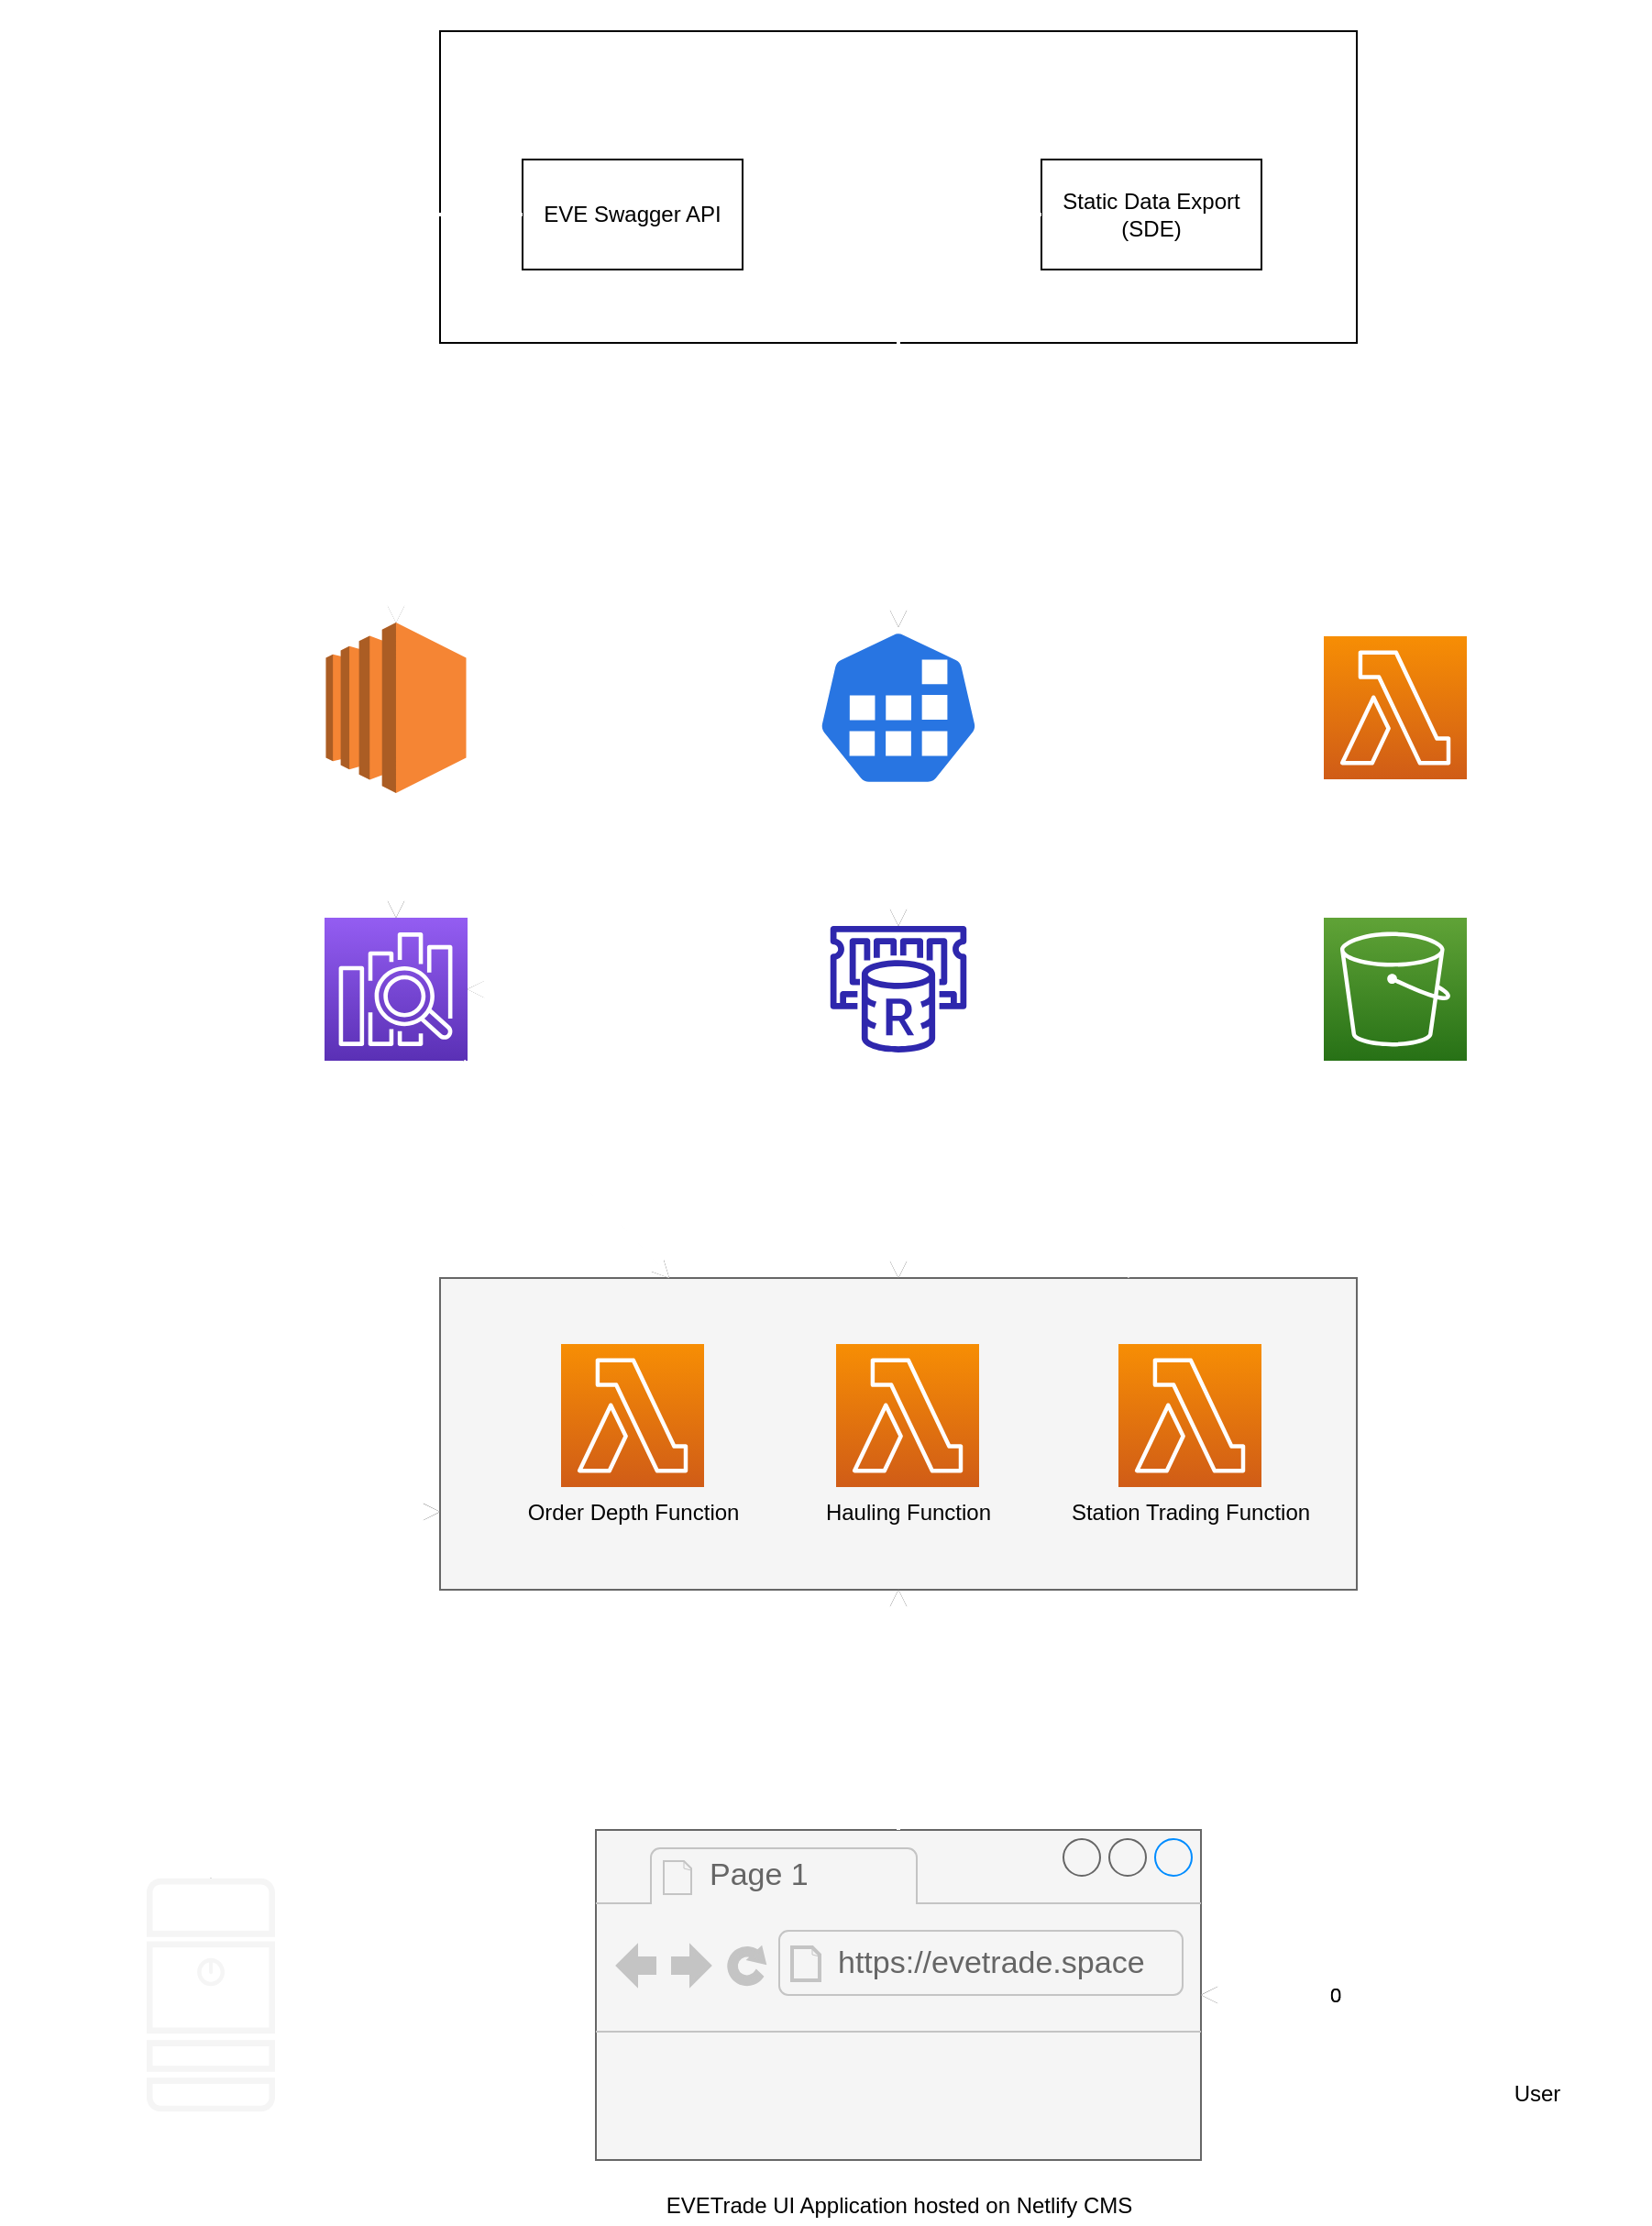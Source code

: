 <mxfile>
    <diagram id="qZGXsCtWok9NLsqaod5S" name="Page-1">
        <mxGraphModel dx="2638" dy="2237" grid="1" gridSize="10" guides="1" tooltips="1" connect="1" arrows="1" fold="1" page="1" pageScale="1" pageWidth="850" pageHeight="1100" math="0" shadow="0">
            <root>
                <mxCell id="0"/>
                <mxCell id="1" parent="0"/>
                <mxCell id="6" value="0" style="edgeStyle=none;html=1;labelBackgroundColor=none;" parent="1" source="2" target="3" edge="1">
                    <mxGeometry relative="1" as="geometry"/>
                </mxCell>
                <mxCell id="2" value="User" style="sketch=0;aspect=fixed;pointerEvents=1;shadow=0;dashed=0;html=1;strokeColor=none;labelPosition=center;verticalLabelPosition=bottom;verticalAlign=top;align=center;fillColor=#FFFFFF;shape=mxgraph.azure.user;labelBackgroundColor=none;" parent="1" vertex="1">
                    <mxGeometry x="805" y="-33" width="75.2" height="80" as="geometry"/>
                </mxCell>
                <mxCell id="10" value="" style="rounded=0;whiteSpace=wrap;html=1;align=left;labelBackgroundColor=none;fillColor=#f5f5f5;fontColor=#333333;strokeColor=#666666;" parent="1" vertex="1">
                    <mxGeometry x="245" y="-384" width="500" height="170" as="geometry"/>
                </mxCell>
                <mxCell id="11" value="Order Depth Function" style="sketch=0;points=[[0,0,0],[0.25,0,0],[0.5,0,0],[0.75,0,0],[1,0,0],[0,1,0],[0.25,1,0],[0.5,1,0],[0.75,1,0],[1,1,0],[0,0.25,0],[0,0.5,0],[0,0.75,0],[1,0.25,0],[1,0.5,0],[1,0.75,0]];outlineConnect=0;fontColor=#030303;gradientColor=#F78E04;gradientDirection=north;fillColor=#D05C17;strokeColor=#ffffff;dashed=0;verticalLabelPosition=bottom;verticalAlign=top;align=center;html=1;fontSize=12;fontStyle=0;aspect=fixed;shape=mxgraph.aws4.resourceIcon;resIcon=mxgraph.aws4.lambda;labelBackgroundColor=none;" parent="1" vertex="1">
                    <mxGeometry x="311" y="-348" width="78" height="78" as="geometry"/>
                </mxCell>
                <mxCell id="12" value="Hauling Function" style="sketch=0;points=[[0,0,0],[0.25,0,0],[0.5,0,0],[0.75,0,0],[1,0,0],[0,1,0],[0.25,1,0],[0.5,1,0],[0.75,1,0],[1,1,0],[0,0.25,0],[0,0.5,0],[0,0.75,0],[1,0.25,0],[1,0.5,0],[1,0.75,0]];outlineConnect=0;fontColor=#030303;gradientColor=#F78E04;gradientDirection=north;fillColor=#D05C17;strokeColor=#ffffff;dashed=0;verticalLabelPosition=bottom;verticalAlign=top;align=center;html=1;fontSize=12;fontStyle=0;aspect=fixed;shape=mxgraph.aws4.resourceIcon;resIcon=mxgraph.aws4.lambda;labelBackgroundColor=none;" parent="1" vertex="1">
                    <mxGeometry x="461" y="-348" width="78" height="78" as="geometry"/>
                </mxCell>
                <mxCell id="13" value="Station Trading Function" style="sketch=0;points=[[0,0,0],[0.25,0,0],[0.5,0,0],[0.75,0,0],[1,0,0],[0,1,0],[0.25,1,0],[0.5,1,0],[0.75,1,0],[1,1,0],[0,0.25,0],[0,0.5,0],[0,0.75,0],[1,0.25,0],[1,0.5,0],[1,0.75,0]];outlineConnect=0;fontColor=#030303;gradientColor=#F78E04;gradientDirection=north;fillColor=#D05C17;strokeColor=#ffffff;dashed=0;verticalLabelPosition=bottom;verticalAlign=top;align=center;html=1;fontSize=12;fontStyle=0;aspect=fixed;shape=mxgraph.aws4.resourceIcon;resIcon=mxgraph.aws4.lambda;labelBackgroundColor=none;" parent="1" vertex="1">
                    <mxGeometry x="615" y="-348" width="78" height="78" as="geometry"/>
                </mxCell>
                <mxCell id="15" value="AWS Lambda Serverless Functions&lt;br&gt;Connected via Lambda Invocation URLs" style="text;html=1;resizable=0;autosize=1;align=center;verticalAlign=middle;points=[];fillColor=none;strokeColor=none;rounded=0;labelBackgroundColor=none;fontColor=#FFFFFF;" parent="1" vertex="1">
                    <mxGeometry x="5" y="-324" width="230" height="30" as="geometry"/>
                </mxCell>
                <mxCell id="23" style="edgeStyle=none;html=1;entryX=0;entryY=0.75;entryDx=0;entryDy=0;fontColor=#FFFFFF;labelBackgroundColor=none;" parent="1" source="16" target="10" edge="1">
                    <mxGeometry relative="1" as="geometry">
                        <Array as="points">
                            <mxPoint x="120" y="-256"/>
                        </Array>
                    </mxGeometry>
                </mxCell>
                <mxCell id="16" value="Trade Finder Discord Bot (GCP)" style="sketch=0;points=[[0.015,0.015,0],[0.985,0.015,0],[0.985,0.985,0],[0.015,0.985,0],[0.25,0,0],[0.5,0,0],[0.75,0,0],[1,0.25,0],[1,0.5,0],[1,0.75,0],[0.75,1,0],[0.5,1,0],[0.25,1,0],[0,0.75,0],[0,0.5,0],[0,0.25,0]];verticalLabelPosition=bottom;html=1;verticalAlign=top;aspect=fixed;align=center;pointerEvents=1;shape=mxgraph.cisco19.server;fillColor=#f5f5f5;strokeColor=#666666;fontColor=#FFFFFF;labelBackgroundColor=none;" parent="1" vertex="1">
                    <mxGeometry x="85" y="-56.63" width="70" height="127.27" as="geometry"/>
                </mxCell>
                <mxCell id="17" value="" style="group;labelBackgroundColor=none;" parent="1" vertex="1" connectable="0">
                    <mxGeometry x="330" y="-83" width="330" height="215" as="geometry"/>
                </mxCell>
                <mxCell id="3" value="" style="strokeWidth=1;shadow=0;dashed=0;align=center;html=1;shape=mxgraph.mockup.containers.browserWindow;rSize=0;strokeColor=#666666;strokeColor2=#008cff;strokeColor3=#c4c4c4;mainText=,;recursiveResize=0;fillColor=#f5f5f5;fontColor=#333333;labelBackgroundColor=none;" parent="17" vertex="1">
                    <mxGeometry width="330" height="180" as="geometry"/>
                </mxCell>
                <mxCell id="4" value="Page 1" style="strokeWidth=1;shadow=0;dashed=0;align=center;html=1;shape=mxgraph.mockup.containers.anchor;fontSize=17;fontColor=#666666;align=left;labelBackgroundColor=none;" parent="3" vertex="1">
                    <mxGeometry x="60" y="12" width="110" height="26" as="geometry"/>
                </mxCell>
                <mxCell id="5" value="https://evetrade.space" style="strokeWidth=1;shadow=0;dashed=0;align=center;html=1;shape=mxgraph.mockup.containers.anchor;rSize=0;fontSize=17;fontColor=#666666;align=left;labelBackgroundColor=none;" parent="3" vertex="1">
                    <mxGeometry x="130" y="60" width="250" height="26" as="geometry"/>
                </mxCell>
                <mxCell id="7" value="EVETrade UI Application hosted on Netlify CMS" style="text;html=1;resizable=0;autosize=1;align=center;verticalAlign=middle;points=[];fillColor=none;strokeColor=none;rounded=0;labelBackgroundColor=none;" parent="17" vertex="1">
                    <mxGeometry x="30" y="195" width="270" height="20" as="geometry"/>
                </mxCell>
                <mxCell id="22" style="edgeStyle=none;html=1;entryX=0.5;entryY=1;entryDx=0;entryDy=0;labelBackgroundColor=none;fontColor=#FFFFFF;" parent="1" source="3" target="10" edge="1">
                    <mxGeometry relative="1" as="geometry"/>
                </mxCell>
                <mxCell id="26" value="Historic Volume Data is pulled &lt;br&gt;for station trading" style="edgeStyle=none;html=1;entryX=0.5;entryY=0;entryDx=0;entryDy=0;fontColor=#FFFFFF;labelBackgroundColor=none;" parent="1" source="25" target="10" edge="1">
                    <mxGeometry relative="1" as="geometry"/>
                </mxCell>
                <mxCell id="25" value="Redis Cache" style="sketch=0;outlineConnect=0;fontColor=#FFFFFF;gradientColor=none;fillColor=#2E27AD;strokeColor=none;dashed=0;verticalLabelPosition=middle;verticalAlign=middle;align=right;html=1;fontSize=12;fontStyle=0;aspect=fixed;pointerEvents=1;shape=mxgraph.aws4.elasticache_for_redis;labelBackgroundColor=none;labelPosition=left;" parent="1" vertex="1">
                    <mxGeometry x="456" y="-576" width="78" height="69" as="geometry"/>
                </mxCell>
                <mxCell id="33" value="Static Data Export Files (JSON)&lt;br style=&quot;font-size: 11px;&quot;&gt;Used for common universe data" style="edgeStyle=none;html=1;entryX=0.75;entryY=0;entryDx=0;entryDy=0;fontColor=#FFFFFF;labelBackgroundColor=none;strokeColor=#FFFFFF;strokeWidth=2;fontStyle=0;spacing=3;fontSize=11;" parent="1" source="27" target="10" edge="1">
                    <mxGeometry relative="1" as="geometry"/>
                </mxCell>
                <mxCell id="27" value="S3 Bucket" style="sketch=0;points=[[0,0,0],[0.25,0,0],[0.5,0,0],[0.75,0,0],[1,0,0],[0,1,0],[0.25,1,0],[0.5,1,0],[0.75,1,0],[1,1,0],[0,0.25,0],[0,0.5,0],[0,0.75,0],[1,0.25,0],[1,0.5,0],[1,0.75,0]];outlineConnect=0;fontColor=#FFFFFF;gradientColor=#60A337;gradientDirection=north;fillColor=#277116;strokeColor=#ffffff;dashed=0;verticalLabelPosition=middle;verticalAlign=middle;align=right;html=1;fontSize=12;fontStyle=0;aspect=fixed;shape=mxgraph.aws4.resourceIcon;resIcon=mxgraph.aws4.s3;labelBackgroundColor=none;labelPosition=left;" parent="1" vertex="1">
                    <mxGeometry x="727" y="-580.5" width="78" height="78" as="geometry"/>
                </mxCell>
                <mxCell id="30" value="Marked and Jump Data &lt;br&gt;pulled for analysis" style="edgeStyle=none;html=1;entryX=0.25;entryY=0;entryDx=0;entryDy=0;fontColor=#FFFFFF;labelBackgroundColor=none;" parent="1" source="29" target="10" edge="1">
                    <mxGeometry relative="1" as="geometry"/>
                </mxCell>
                <mxCell id="29" value="Elasticsearch 7.10" style="sketch=0;points=[[0,0,0],[0.25,0,0],[0.5,0,0],[0.75,0,0],[1,0,0],[0,1,0],[0.25,1,0],[0.5,1,0],[0.75,1,0],[1,1,0],[0,0.25,0],[0,0.5,0],[0,0.75,0],[1,0.25,0],[1,0.5,0],[1,0.75,0]];outlineConnect=0;fontColor=#FFFFFF;gradientColor=#945DF2;gradientDirection=north;fillColor=#5A30B5;strokeColor=#ffffff;dashed=0;verticalLabelPosition=middle;verticalAlign=middle;align=right;html=1;fontSize=12;fontStyle=0;aspect=fixed;shape=mxgraph.aws4.resourceIcon;resIcon=mxgraph.aws4.elasticsearch_service;labelBackgroundColor=none;labelPosition=left;" parent="1" vertex="1">
                    <mxGeometry x="182" y="-580.5" width="78" height="78" as="geometry"/>
                </mxCell>
                <mxCell id="35" style="edgeStyle=none;html=1;entryX=0.5;entryY=0;entryDx=0;entryDy=0;entryPerimeter=0;fontColor=#FFFFFF;labelBackgroundColor=none;strokeColor=#FFFFFF;strokeWidth=2;fontStyle=0;spacing=3;fontSize=11;" parent="1" source="34" target="27" edge="1">
                    <mxGeometry relative="1" as="geometry"/>
                </mxCell>
                <mxCell id="34" value="SDE Sync Service" style="sketch=0;points=[[0,0,0],[0.25,0,0],[0.5,0,0],[0.75,0,0],[1,0,0],[0,1,0],[0.25,1,0],[0.5,1,0],[0.75,1,0],[1,1,0],[0,0.25,0],[0,0.5,0],[0,0.75,0],[1,0.25,0],[1,0.5,0],[1,0.75,0]];outlineConnect=0;fontColor=#FFFFFF;gradientColor=#F78E04;gradientDirection=north;fillColor=#D05C17;strokeColor=#ffffff;dashed=0;verticalLabelPosition=middle;verticalAlign=middle;align=left;html=1;fontSize=12;fontStyle=0;aspect=fixed;shape=mxgraph.aws4.resourceIcon;resIcon=mxgraph.aws4.lambda;labelBackgroundColor=none;labelPosition=right;" parent="1" vertex="1">
                    <mxGeometry x="727" y="-734" width="78" height="78" as="geometry"/>
                </mxCell>
                <mxCell id="37" style="edgeStyle=none;html=1;entryX=0;entryY=0.5;entryDx=0;entryDy=0;entryPerimeter=0;fontColor=#FFFFFF;labelBackgroundColor=none;strokeColor=#FFFFFF;strokeWidth=2;fontStyle=0;spacing=3;fontSize=11;" parent="1" source="36" target="34" edge="1">
                    <mxGeometry relative="1" as="geometry"/>
                </mxCell>
                <mxCell id="38" value="Ingest Historic Volumes&lt;br&gt;(Every few hours)" style="edgeStyle=none;html=1;fontColor=#FFFFFF;labelBackgroundColor=none;" parent="1" source="36" target="25" edge="1">
                    <mxGeometry relative="1" as="geometry"/>
                </mxCell>
                <mxCell id="39" style="edgeStyle=none;html=1;entryX=1;entryY=0.5;entryDx=0;entryDy=0;entryPerimeter=0;fontColor=#FFFFFF;labelBackgroundColor=none;" parent="1" source="36" target="29" edge="1">
                    <mxGeometry relative="1" as="geometry">
                        <Array as="points">
                            <mxPoint x="345" y="-695"/>
                            <mxPoint x="345" y="-541"/>
                        </Array>
                    </mxGeometry>
                </mxCell>
                <mxCell id="40" value="Ingest Route &lt;br&gt;Jump Data&lt;br&gt;(As Needed)" style="edgeLabel;html=1;align=center;verticalAlign=middle;resizable=0;points=[];fontColor=#FFFFFF;labelBackgroundColor=none;" parent="39" vertex="1" connectable="0">
                    <mxGeometry x="-0.022" y="-1" relative="1" as="geometry">
                        <mxPoint as="offset"/>
                    </mxGeometry>
                </mxCell>
                <mxCell id="36" value="GitHub Action:&lt;br&gt;Resource Cache" style="sketch=0;html=1;dashed=0;whitespace=wrap;fillColor=#2875E2;strokeColor=#ffffff;points=[[0.005,0.63,0],[0.1,0.2,0],[0.9,0.2,0],[0.5,0,0],[0.995,0.63,0],[0.72,0.99,0],[0.5,1,0],[0.28,0.99,0]];shape=mxgraph.kubernetes.icon;prIcon=job;labelBackgroundColor=none;fontColor=#FFFFFF;labelPosition=right;verticalLabelPosition=top;align=left;verticalAlign=bottom;" parent="1" vertex="1">
                    <mxGeometry x="450.5" y="-739" width="89" height="88" as="geometry"/>
                </mxCell>
                <mxCell id="42" style="edgeStyle=none;html=1;entryX=0.5;entryY=0;entryDx=0;entryDy=0;entryPerimeter=0;fontColor=#FFFFFF;labelBackgroundColor=none;" parent="1" source="41" target="29" edge="1">
                    <mxGeometry relative="1" as="geometry"/>
                </mxCell>
                <mxCell id="41" value="Sync Service (Heroku)&lt;br&gt;Ingests Data Every Minute" style="outlineConnect=0;dashed=0;verticalLabelPosition=middle;verticalAlign=middle;align=right;html=1;shape=mxgraph.aws3.ec2;fillColor=#F58534;gradientColor=none;labelBackgroundColor=none;fontColor=#FFFFFF;labelPosition=left;" parent="1" vertex="1">
                    <mxGeometry x="182.75" y="-741.5" width="76.5" height="93" as="geometry"/>
                </mxCell>
                <mxCell id="44" value="&lt;font color=&quot;#ffffff&quot;&gt;EVE Developer Resources&lt;/font&gt;" style="rounded=0;whiteSpace=wrap;html=1;align=center;labelPosition=center;verticalLabelPosition=top;verticalAlign=bottom;labelBackgroundColor=none;" parent="1" vertex="1">
                    <mxGeometry x="245" y="-1064" width="500" height="170" as="geometry"/>
                </mxCell>
                <mxCell id="47" style="edgeStyle=none;html=1;entryX=0.5;entryY=0;entryDx=0;entryDy=0;entryPerimeter=0;fontColor=#030303;labelBackgroundColor=none;" parent="1" source="45" target="41" edge="1">
                    <mxGeometry relative="1" as="geometry">
                        <Array as="points">
                            <mxPoint x="221" y="-964"/>
                        </Array>
                    </mxGeometry>
                </mxCell>
                <mxCell id="45" value="EVE Swagger API" style="rounded=0;whiteSpace=wrap;html=1;labelBackgroundColor=none;" parent="1" vertex="1">
                    <mxGeometry x="290" y="-994" width="120" height="60" as="geometry"/>
                </mxCell>
                <mxCell id="50" style="edgeStyle=none;html=1;entryX=0.5;entryY=0;entryDx=0;entryDy=0;entryPerimeter=0;fontColor=#030303;labelBackgroundColor=none;" parent="1" source="48" target="36" edge="1">
                    <mxGeometry relative="1" as="geometry">
                        <Array as="points">
                            <mxPoint x="495" y="-964"/>
                        </Array>
                    </mxGeometry>
                </mxCell>
                <mxCell id="48" value="Static Data Export&lt;br&gt;(SDE)" style="rounded=0;whiteSpace=wrap;html=1;labelBackgroundColor=none;" parent="1" vertex="1">
                    <mxGeometry x="573" y="-994" width="120" height="60" as="geometry"/>
                </mxCell>
                <mxCell id="51" style="edgeStyle=none;html=1;entryX=0.5;entryY=0;entryDx=0;entryDy=0;entryPerimeter=0;fontColor=#FFFFFF;labelBackgroundColor=none;fillColor=#f5f5f5;strokeColor=#FFFFFF;strokeWidth=2;fontStyle=0;spacing=3;fontSize=11;" edge="1" parent="1">
                    <mxGeometry relative="1" as="geometry">
                        <Array as="points">
                            <mxPoint x="495" y="-964"/>
                        </Array>
                        <mxPoint x="573" y="-964" as="sourcePoint"/>
                        <mxPoint x="495" y="-739" as="targetPoint"/>
                    </mxGeometry>
                </mxCell>
                <mxCell id="52" style="edgeStyle=none;html=1;entryX=0.5;entryY=0;entryDx=0;entryDy=0;entryPerimeter=0;fontColor=#FFFFFF;labelBackgroundColor=none;strokeColor=#FFFFFF;strokeWidth=2;" edge="1" parent="1">
                    <mxGeometry relative="1" as="geometry">
                        <Array as="points">
                            <mxPoint x="221" y="-964"/>
                        </Array>
                        <mxPoint x="290" y="-964" as="sourcePoint"/>
                        <mxPoint x="221" y="-741.5" as="targetPoint"/>
                    </mxGeometry>
                </mxCell>
                <mxCell id="53" style="edgeStyle=none;html=1;entryX=1;entryY=0.5;entryDx=0;entryDy=0;entryPerimeter=0;fontColor=#FFFFFF;labelBackgroundColor=none;strokeColor=#FFFFFF;strokeWidth=2;" edge="1" parent="1">
                    <mxGeometry relative="1" as="geometry">
                        <Array as="points">
                            <mxPoint x="345" y="-695"/>
                            <mxPoint x="345" y="-541"/>
                        </Array>
                        <mxPoint x="450.5" y="-695" as="sourcePoint"/>
                        <mxPoint x="260" y="-541.5" as="targetPoint"/>
                    </mxGeometry>
                </mxCell>
                <mxCell id="54" value="Ingest Route &lt;br&gt;Jump Data&lt;br&gt;(As Needed)" style="edgeLabel;html=1;align=center;verticalAlign=middle;resizable=0;points=[];fontColor=#FFFFFF;labelBackgroundColor=none;" vertex="1" connectable="0" parent="53">
                    <mxGeometry x="-0.022" y="-1" relative="1" as="geometry">
                        <mxPoint as="offset"/>
                    </mxGeometry>
                </mxCell>
                <mxCell id="55" style="edgeStyle=none;html=1;entryX=0.5;entryY=0;entryDx=0;entryDy=0;entryPerimeter=0;fontColor=#FFFFFF;labelBackgroundColor=none;strokeColor=#FFFFFF;strokeWidth=2;fontStyle=0;spacing=3;fontSize=11;" edge="1" parent="1">
                    <mxGeometry relative="1" as="geometry">
                        <mxPoint x="221" y="-648.5" as="sourcePoint"/>
                        <mxPoint x="221" y="-580.5" as="targetPoint"/>
                    </mxGeometry>
                </mxCell>
                <mxCell id="56" value="Ingest Historic Volumes&lt;br style=&quot;font-size: 11px;&quot;&gt;(Every few hours)" style="edgeStyle=none;html=1;fontColor=#FFFFFF;labelBackgroundColor=none;strokeColor=#FFFFFF;strokeWidth=2;fontStyle=0;spacing=3;fontSize=11;" edge="1" parent="1">
                    <mxGeometry relative="1" as="geometry">
                        <mxPoint x="495" y="-651" as="sourcePoint"/>
                        <mxPoint x="495" y="-576" as="targetPoint"/>
                    </mxGeometry>
                </mxCell>
                <mxCell id="57" value="0" style="edgeStyle=none;html=1;labelBackgroundColor=none;strokeColor=#FFFFFF;strokeWidth=2;fontStyle=0;spacing=3;fontSize=11;" edge="1" parent="1">
                    <mxGeometry relative="1" as="geometry">
                        <mxPoint x="805" y="7" as="sourcePoint"/>
                        <mxPoint x="660" y="7" as="targetPoint"/>
                    </mxGeometry>
                </mxCell>
                <mxCell id="58" style="edgeStyle=none;html=1;entryX=0.5;entryY=1;entryDx=0;entryDy=0;labelBackgroundColor=none;fontColor=#FFFFFF;strokeColor=#FFFFFF;strokeWidth=2;fontStyle=0;spacing=3;fontSize=11;" edge="1" parent="1">
                    <mxGeometry relative="1" as="geometry">
                        <mxPoint x="495" y="-83" as="sourcePoint"/>
                        <mxPoint x="495" y="-214" as="targetPoint"/>
                    </mxGeometry>
                </mxCell>
                <mxCell id="59" style="edgeStyle=none;html=1;entryX=0;entryY=0.75;entryDx=0;entryDy=0;fontColor=#FFFFFF;labelBackgroundColor=none;strokeColor=#FFFFFF;strokeWidth=2;fontStyle=0;spacing=3;fontSize=11;" edge="1" parent="1">
                    <mxGeometry relative="1" as="geometry">
                        <Array as="points">
                            <mxPoint x="120" y="-256"/>
                        </Array>
                        <mxPoint x="120" y="-56.63" as="sourcePoint"/>
                        <mxPoint x="245" y="-256.5" as="targetPoint"/>
                    </mxGeometry>
                </mxCell>
                <mxCell id="60" value="Marked and Jump Data &lt;br style=&quot;font-size: 11px;&quot;&gt;pulled for analysis" style="edgeStyle=none;html=1;entryX=0.25;entryY=0;entryDx=0;entryDy=0;fontColor=#FFFFFF;labelBackgroundColor=none;strokeColor=#FFFFFF;strokeWidth=2;fontStyle=0;spacing=3;fontSize=11;" edge="1" parent="1">
                    <mxGeometry relative="1" as="geometry">
                        <mxPoint x="257.895" y="-502.5" as="sourcePoint"/>
                        <mxPoint x="370" y="-384" as="targetPoint"/>
                    </mxGeometry>
                </mxCell>
                <mxCell id="61" value="Historic Volume Data is pulled &lt;br style=&quot;font-size: 11px;&quot;&gt;for station trading" style="edgeStyle=none;html=1;entryX=0.5;entryY=0;entryDx=0;entryDy=0;fontColor=#FFFFFF;labelBackgroundColor=none;strokeColor=#FFFFFF;strokeWidth=2;fontStyle=0;spacing=3;fontSize=11;" edge="1" parent="1">
                    <mxGeometry relative="1" as="geometry">
                        <mxPoint x="495" y="-507" as="sourcePoint"/>
                        <mxPoint x="495" y="-384" as="targetPoint"/>
                    </mxGeometry>
                </mxCell>
                <mxCell id="62" style="edgeStyle=none;html=1;entryX=1;entryY=0.5;entryDx=0;entryDy=0;entryPerimeter=0;fontColor=#FFFFFF;labelBackgroundColor=none;strokeColor=#FFFFFF;strokeWidth=2;fontStyle=0;spacing=3;fontSize=11;" edge="1" parent="1">
                    <mxGeometry relative="1" as="geometry">
                        <Array as="points">
                            <mxPoint x="345" y="-695"/>
                            <mxPoint x="345" y="-541"/>
                        </Array>
                        <mxPoint x="450.5" y="-695" as="sourcePoint"/>
                        <mxPoint x="260" y="-541.5" as="targetPoint"/>
                    </mxGeometry>
                </mxCell>
                <mxCell id="63" value="Ingest Route &lt;br&gt;Jump Data&lt;br&gt;(As Needed)" style="edgeLabel;html=1;align=center;verticalAlign=middle;resizable=0;points=[];fontColor=#FFFFFF;labelBackgroundColor=none;" vertex="1" connectable="0" parent="62">
                    <mxGeometry x="-0.022" y="-1" relative="1" as="geometry">
                        <mxPoint as="offset"/>
                    </mxGeometry>
                </mxCell>
                <mxCell id="64" style="edgeStyle=none;html=1;entryX=0.5;entryY=0;entryDx=0;entryDy=0;entryPerimeter=0;fontColor=#FFFFFF;labelBackgroundColor=none;strokeColor=#FFFFFF;strokeWidth=2;fontStyle=0;spacing=3;fontSize=11;" edge="1" parent="1">
                    <mxGeometry relative="1" as="geometry">
                        <Array as="points">
                            <mxPoint x="221" y="-964"/>
                        </Array>
                        <mxPoint x="290" y="-964" as="sourcePoint"/>
                        <mxPoint x="221" y="-741.5" as="targetPoint"/>
                    </mxGeometry>
                </mxCell>
            </root>
        </mxGraphModel>
    </diagram>
</mxfile>